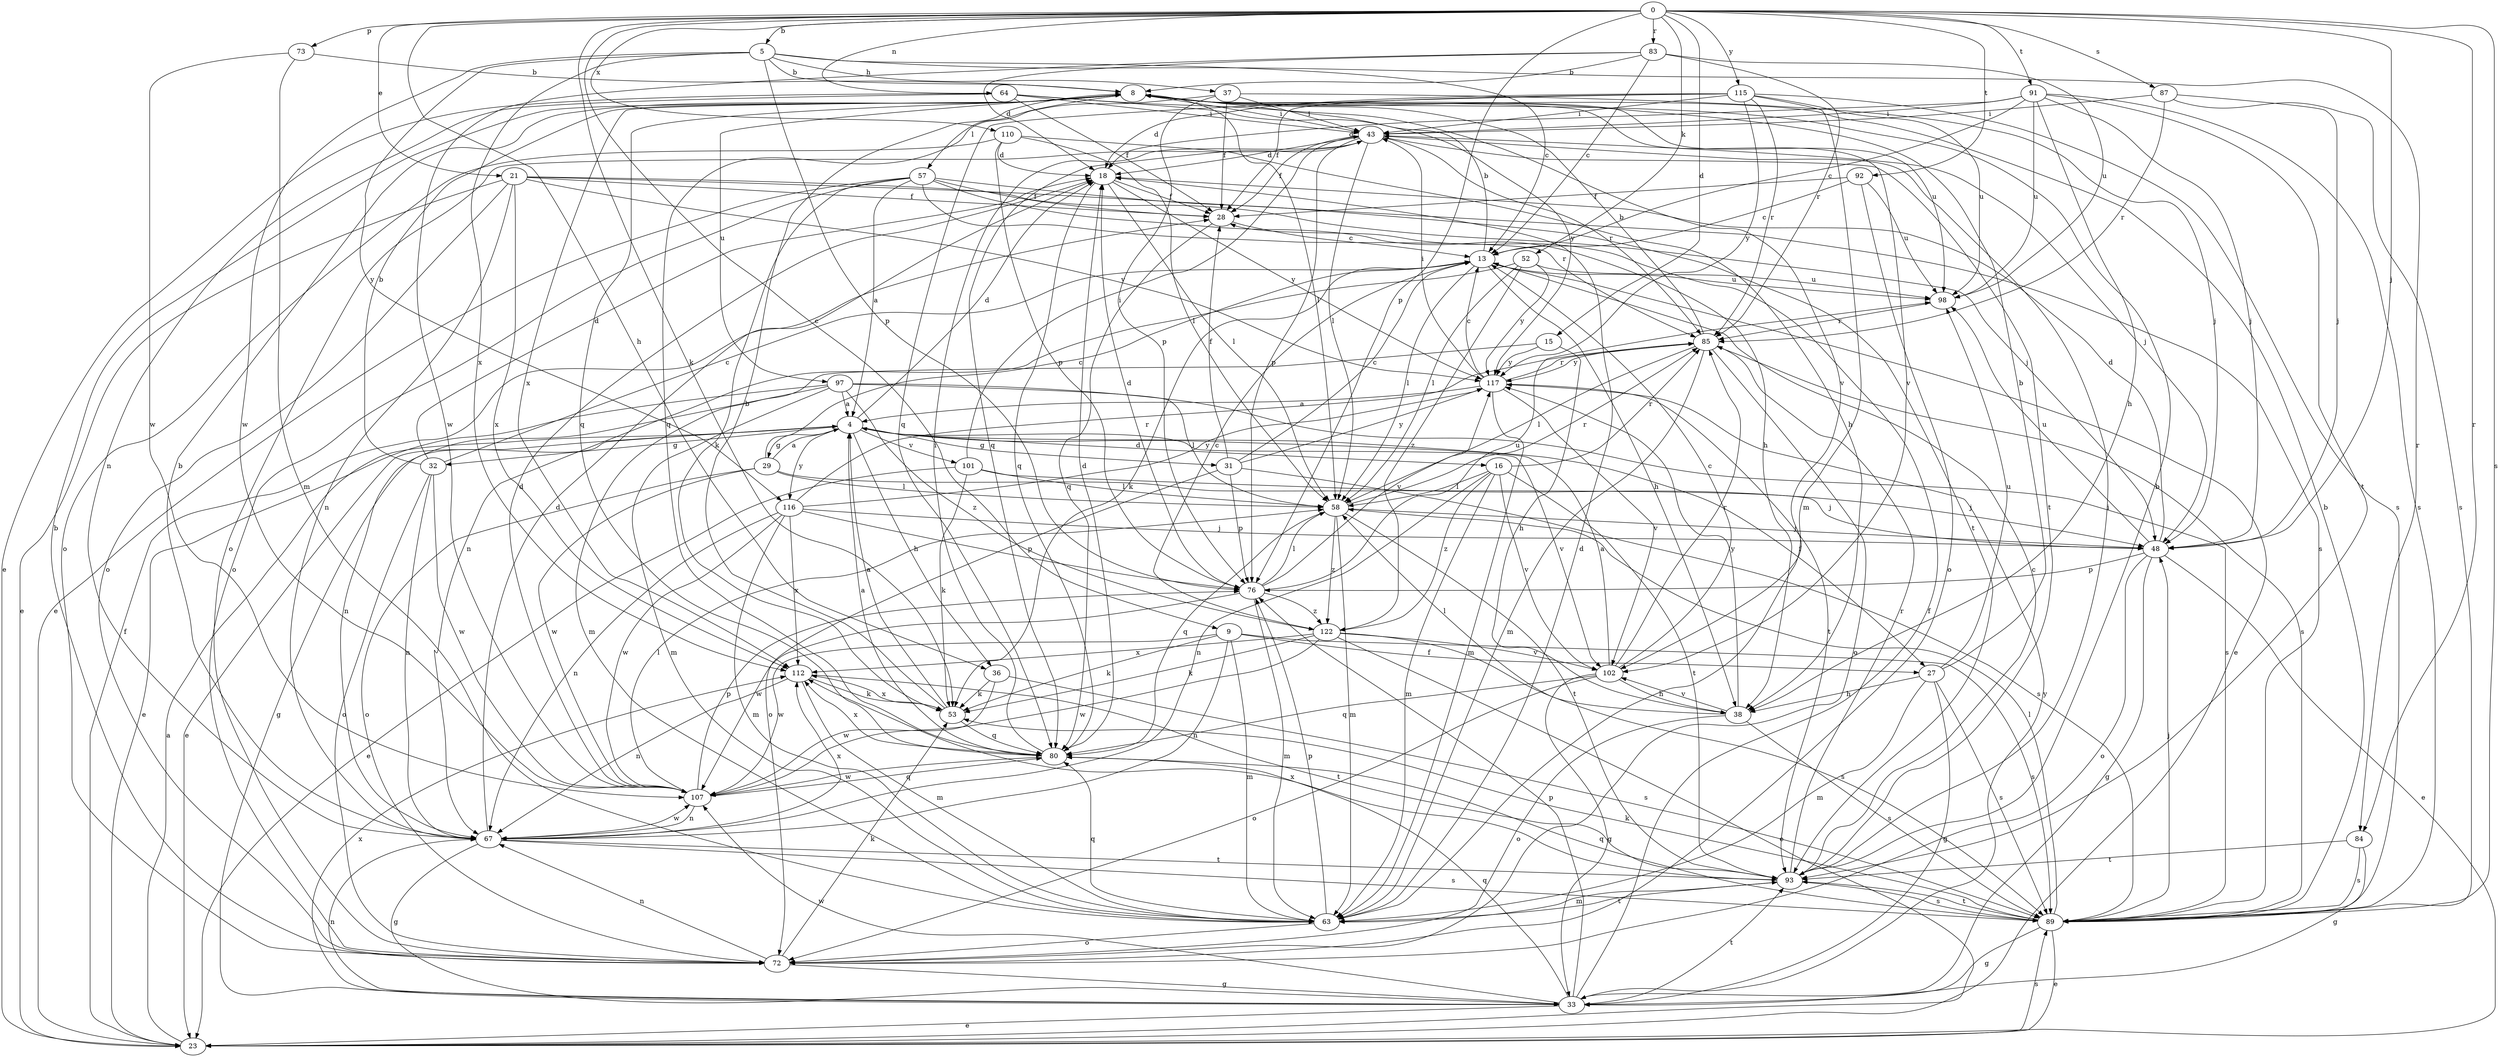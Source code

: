 strict digraph  {
0;
4;
5;
8;
9;
13;
15;
16;
18;
21;
23;
27;
28;
29;
31;
32;
33;
36;
37;
38;
43;
48;
52;
53;
57;
58;
63;
64;
67;
72;
73;
76;
80;
83;
84;
85;
87;
89;
91;
92;
93;
97;
98;
101;
102;
107;
110;
112;
115;
116;
117;
122;
0 -> 5  [label=b];
0 -> 9  [label=c];
0 -> 15  [label=d];
0 -> 21  [label=e];
0 -> 36  [label=h];
0 -> 48  [label=j];
0 -> 52  [label=k];
0 -> 53  [label=k];
0 -> 64  [label=n];
0 -> 73  [label=p];
0 -> 76  [label=p];
0 -> 83  [label=r];
0 -> 84  [label=r];
0 -> 87  [label=s];
0 -> 89  [label=s];
0 -> 91  [label=t];
0 -> 92  [label=t];
0 -> 110  [label=x];
0 -> 115  [label=y];
4 -> 16  [label=d];
4 -> 18  [label=d];
4 -> 23  [label=e];
4 -> 27  [label=f];
4 -> 29  [label=g];
4 -> 31  [label=g];
4 -> 32  [label=g];
4 -> 33  [label=g];
4 -> 36  [label=h];
4 -> 101  [label=v];
4 -> 102  [label=v];
4 -> 116  [label=y];
5 -> 8  [label=b];
5 -> 13  [label=c];
5 -> 37  [label=h];
5 -> 76  [label=p];
5 -> 84  [label=r];
5 -> 107  [label=w];
5 -> 112  [label=x];
5 -> 116  [label=y];
8 -> 43  [label=i];
8 -> 57  [label=l];
8 -> 58  [label=l];
8 -> 80  [label=q];
8 -> 97  [label=u];
8 -> 98  [label=u];
8 -> 102  [label=v];
8 -> 112  [label=x];
9 -> 27  [label=f];
9 -> 53  [label=k];
9 -> 63  [label=m];
9 -> 67  [label=n];
9 -> 89  [label=s];
9 -> 107  [label=w];
13 -> 8  [label=b];
13 -> 23  [label=e];
13 -> 38  [label=h];
13 -> 53  [label=k];
13 -> 58  [label=l];
13 -> 98  [label=u];
15 -> 38  [label=h];
15 -> 63  [label=m];
15 -> 117  [label=y];
16 -> 58  [label=l];
16 -> 63  [label=m];
16 -> 67  [label=n];
16 -> 85  [label=r];
16 -> 93  [label=t];
16 -> 102  [label=v];
16 -> 122  [label=z];
18 -> 28  [label=f];
18 -> 58  [label=l];
18 -> 80  [label=q];
18 -> 117  [label=y];
21 -> 23  [label=e];
21 -> 28  [label=f];
21 -> 48  [label=j];
21 -> 67  [label=n];
21 -> 72  [label=o];
21 -> 89  [label=s];
21 -> 112  [label=x];
21 -> 117  [label=y];
23 -> 4  [label=a];
23 -> 28  [label=f];
23 -> 89  [label=s];
27 -> 8  [label=b];
27 -> 33  [label=g];
27 -> 38  [label=h];
27 -> 63  [label=m];
27 -> 89  [label=s];
27 -> 98  [label=u];
28 -> 13  [label=c];
28 -> 80  [label=q];
29 -> 4  [label=a];
29 -> 13  [label=c];
29 -> 48  [label=j];
29 -> 58  [label=l];
29 -> 72  [label=o];
29 -> 107  [label=w];
31 -> 13  [label=c];
31 -> 28  [label=f];
31 -> 72  [label=o];
31 -> 76  [label=p];
31 -> 89  [label=s];
31 -> 117  [label=y];
32 -> 8  [label=b];
32 -> 13  [label=c];
32 -> 18  [label=d];
32 -> 67  [label=n];
32 -> 72  [label=o];
32 -> 107  [label=w];
33 -> 23  [label=e];
33 -> 28  [label=f];
33 -> 67  [label=n];
33 -> 76  [label=p];
33 -> 80  [label=q];
33 -> 93  [label=t];
33 -> 107  [label=w];
33 -> 112  [label=x];
33 -> 117  [label=y];
36 -> 53  [label=k];
36 -> 89  [label=s];
36 -> 107  [label=w];
37 -> 28  [label=f];
37 -> 43  [label=i];
37 -> 48  [label=j];
37 -> 76  [label=p];
37 -> 80  [label=q];
38 -> 58  [label=l];
38 -> 72  [label=o];
38 -> 89  [label=s];
38 -> 102  [label=v];
38 -> 117  [label=y];
43 -> 18  [label=d];
43 -> 28  [label=f];
43 -> 48  [label=j];
43 -> 58  [label=l];
43 -> 72  [label=o];
43 -> 76  [label=p];
43 -> 80  [label=q];
43 -> 85  [label=r];
43 -> 93  [label=t];
48 -> 18  [label=d];
48 -> 23  [label=e];
48 -> 33  [label=g];
48 -> 72  [label=o];
48 -> 76  [label=p];
48 -> 98  [label=u];
52 -> 58  [label=l];
52 -> 67  [label=n];
52 -> 98  [label=u];
52 -> 117  [label=y];
52 -> 122  [label=z];
53 -> 4  [label=a];
53 -> 8  [label=b];
53 -> 80  [label=q];
53 -> 112  [label=x];
57 -> 4  [label=a];
57 -> 23  [label=e];
57 -> 28  [label=f];
57 -> 38  [label=h];
57 -> 53  [label=k];
57 -> 72  [label=o];
57 -> 85  [label=r];
57 -> 93  [label=t];
58 -> 48  [label=j];
58 -> 63  [label=m];
58 -> 80  [label=q];
58 -> 85  [label=r];
58 -> 93  [label=t];
58 -> 122  [label=z];
63 -> 18  [label=d];
63 -> 72  [label=o];
63 -> 76  [label=p];
63 -> 80  [label=q];
63 -> 93  [label=t];
64 -> 23  [label=e];
64 -> 28  [label=f];
64 -> 43  [label=i];
64 -> 67  [label=n];
64 -> 102  [label=v];
64 -> 117  [label=y];
67 -> 8  [label=b];
67 -> 18  [label=d];
67 -> 33  [label=g];
67 -> 89  [label=s];
67 -> 93  [label=t];
67 -> 107  [label=w];
67 -> 112  [label=x];
72 -> 8  [label=b];
72 -> 33  [label=g];
72 -> 53  [label=k];
72 -> 67  [label=n];
73 -> 8  [label=b];
73 -> 63  [label=m];
73 -> 107  [label=w];
76 -> 18  [label=d];
76 -> 58  [label=l];
76 -> 63  [label=m];
76 -> 98  [label=u];
76 -> 107  [label=w];
76 -> 117  [label=y];
76 -> 122  [label=z];
80 -> 4  [label=a];
80 -> 18  [label=d];
80 -> 43  [label=i];
80 -> 107  [label=w];
80 -> 112  [label=x];
83 -> 8  [label=b];
83 -> 13  [label=c];
83 -> 18  [label=d];
83 -> 85  [label=r];
83 -> 98  [label=u];
83 -> 107  [label=w];
84 -> 33  [label=g];
84 -> 89  [label=s];
84 -> 93  [label=t];
85 -> 8  [label=b];
85 -> 58  [label=l];
85 -> 63  [label=m];
85 -> 72  [label=o];
85 -> 89  [label=s];
85 -> 117  [label=y];
87 -> 43  [label=i];
87 -> 48  [label=j];
87 -> 85  [label=r];
87 -> 89  [label=s];
89 -> 8  [label=b];
89 -> 23  [label=e];
89 -> 33  [label=g];
89 -> 48  [label=j];
89 -> 53  [label=k];
89 -> 58  [label=l];
89 -> 80  [label=q];
89 -> 93  [label=t];
91 -> 13  [label=c];
91 -> 18  [label=d];
91 -> 38  [label=h];
91 -> 43  [label=i];
91 -> 48  [label=j];
91 -> 89  [label=s];
91 -> 93  [label=t];
91 -> 98  [label=u];
92 -> 13  [label=c];
92 -> 28  [label=f];
92 -> 72  [label=o];
92 -> 98  [label=u];
93 -> 8  [label=b];
93 -> 13  [label=c];
93 -> 43  [label=i];
93 -> 63  [label=m];
93 -> 85  [label=r];
93 -> 89  [label=s];
93 -> 112  [label=x];
97 -> 4  [label=a];
97 -> 23  [label=e];
97 -> 58  [label=l];
97 -> 63  [label=m];
97 -> 67  [label=n];
97 -> 89  [label=s];
97 -> 122  [label=z];
98 -> 85  [label=r];
101 -> 23  [label=e];
101 -> 43  [label=i];
101 -> 48  [label=j];
101 -> 53  [label=k];
101 -> 58  [label=l];
102 -> 4  [label=a];
102 -> 13  [label=c];
102 -> 33  [label=g];
102 -> 38  [label=h];
102 -> 72  [label=o];
102 -> 80  [label=q];
102 -> 85  [label=r];
107 -> 18  [label=d];
107 -> 58  [label=l];
107 -> 67  [label=n];
107 -> 76  [label=p];
107 -> 80  [label=q];
110 -> 18  [label=d];
110 -> 38  [label=h];
110 -> 58  [label=l];
110 -> 72  [label=o];
110 -> 76  [label=p];
112 -> 53  [label=k];
112 -> 63  [label=m];
112 -> 67  [label=n];
112 -> 93  [label=t];
115 -> 18  [label=d];
115 -> 28  [label=f];
115 -> 43  [label=i];
115 -> 63  [label=m];
115 -> 80  [label=q];
115 -> 85  [label=r];
115 -> 89  [label=s];
115 -> 98  [label=u];
115 -> 117  [label=y];
116 -> 48  [label=j];
116 -> 63  [label=m];
116 -> 67  [label=n];
116 -> 76  [label=p];
116 -> 85  [label=r];
116 -> 107  [label=w];
116 -> 112  [label=x];
116 -> 117  [label=y];
117 -> 4  [label=a];
117 -> 13  [label=c];
117 -> 43  [label=i];
117 -> 63  [label=m];
117 -> 85  [label=r];
117 -> 93  [label=t];
117 -> 102  [label=v];
122 -> 13  [label=c];
122 -> 23  [label=e];
122 -> 53  [label=k];
122 -> 89  [label=s];
122 -> 102  [label=v];
122 -> 107  [label=w];
122 -> 112  [label=x];
}
